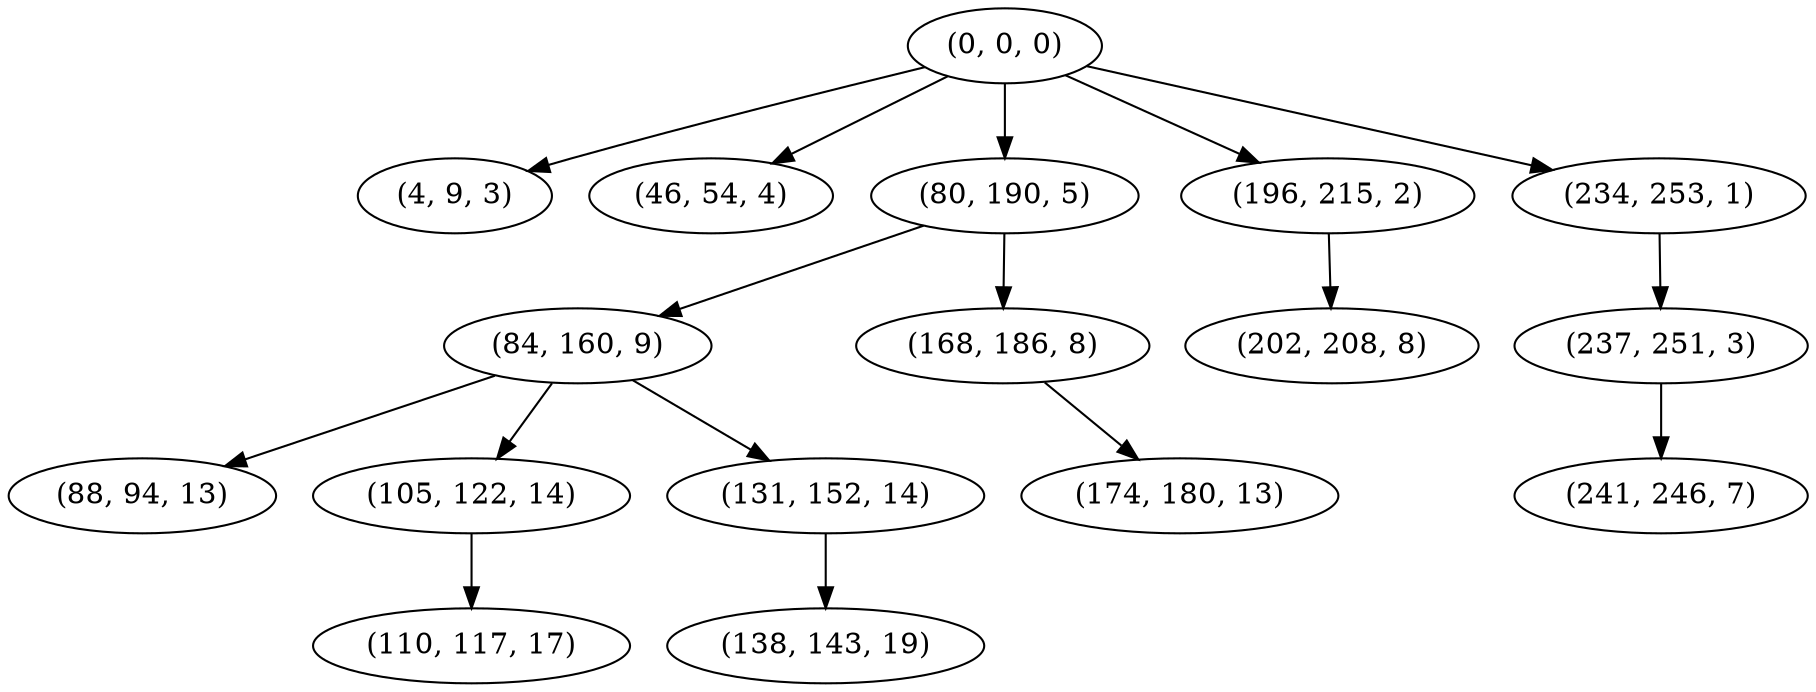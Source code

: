 digraph tree {
    "(0, 0, 0)";
    "(4, 9, 3)";
    "(46, 54, 4)";
    "(80, 190, 5)";
    "(84, 160, 9)";
    "(88, 94, 13)";
    "(105, 122, 14)";
    "(110, 117, 17)";
    "(131, 152, 14)";
    "(138, 143, 19)";
    "(168, 186, 8)";
    "(174, 180, 13)";
    "(196, 215, 2)";
    "(202, 208, 8)";
    "(234, 253, 1)";
    "(237, 251, 3)";
    "(241, 246, 7)";
    "(0, 0, 0)" -> "(4, 9, 3)";
    "(0, 0, 0)" -> "(46, 54, 4)";
    "(0, 0, 0)" -> "(80, 190, 5)";
    "(0, 0, 0)" -> "(196, 215, 2)";
    "(0, 0, 0)" -> "(234, 253, 1)";
    "(80, 190, 5)" -> "(84, 160, 9)";
    "(80, 190, 5)" -> "(168, 186, 8)";
    "(84, 160, 9)" -> "(88, 94, 13)";
    "(84, 160, 9)" -> "(105, 122, 14)";
    "(84, 160, 9)" -> "(131, 152, 14)";
    "(105, 122, 14)" -> "(110, 117, 17)";
    "(131, 152, 14)" -> "(138, 143, 19)";
    "(168, 186, 8)" -> "(174, 180, 13)";
    "(196, 215, 2)" -> "(202, 208, 8)";
    "(234, 253, 1)" -> "(237, 251, 3)";
    "(237, 251, 3)" -> "(241, 246, 7)";
}
